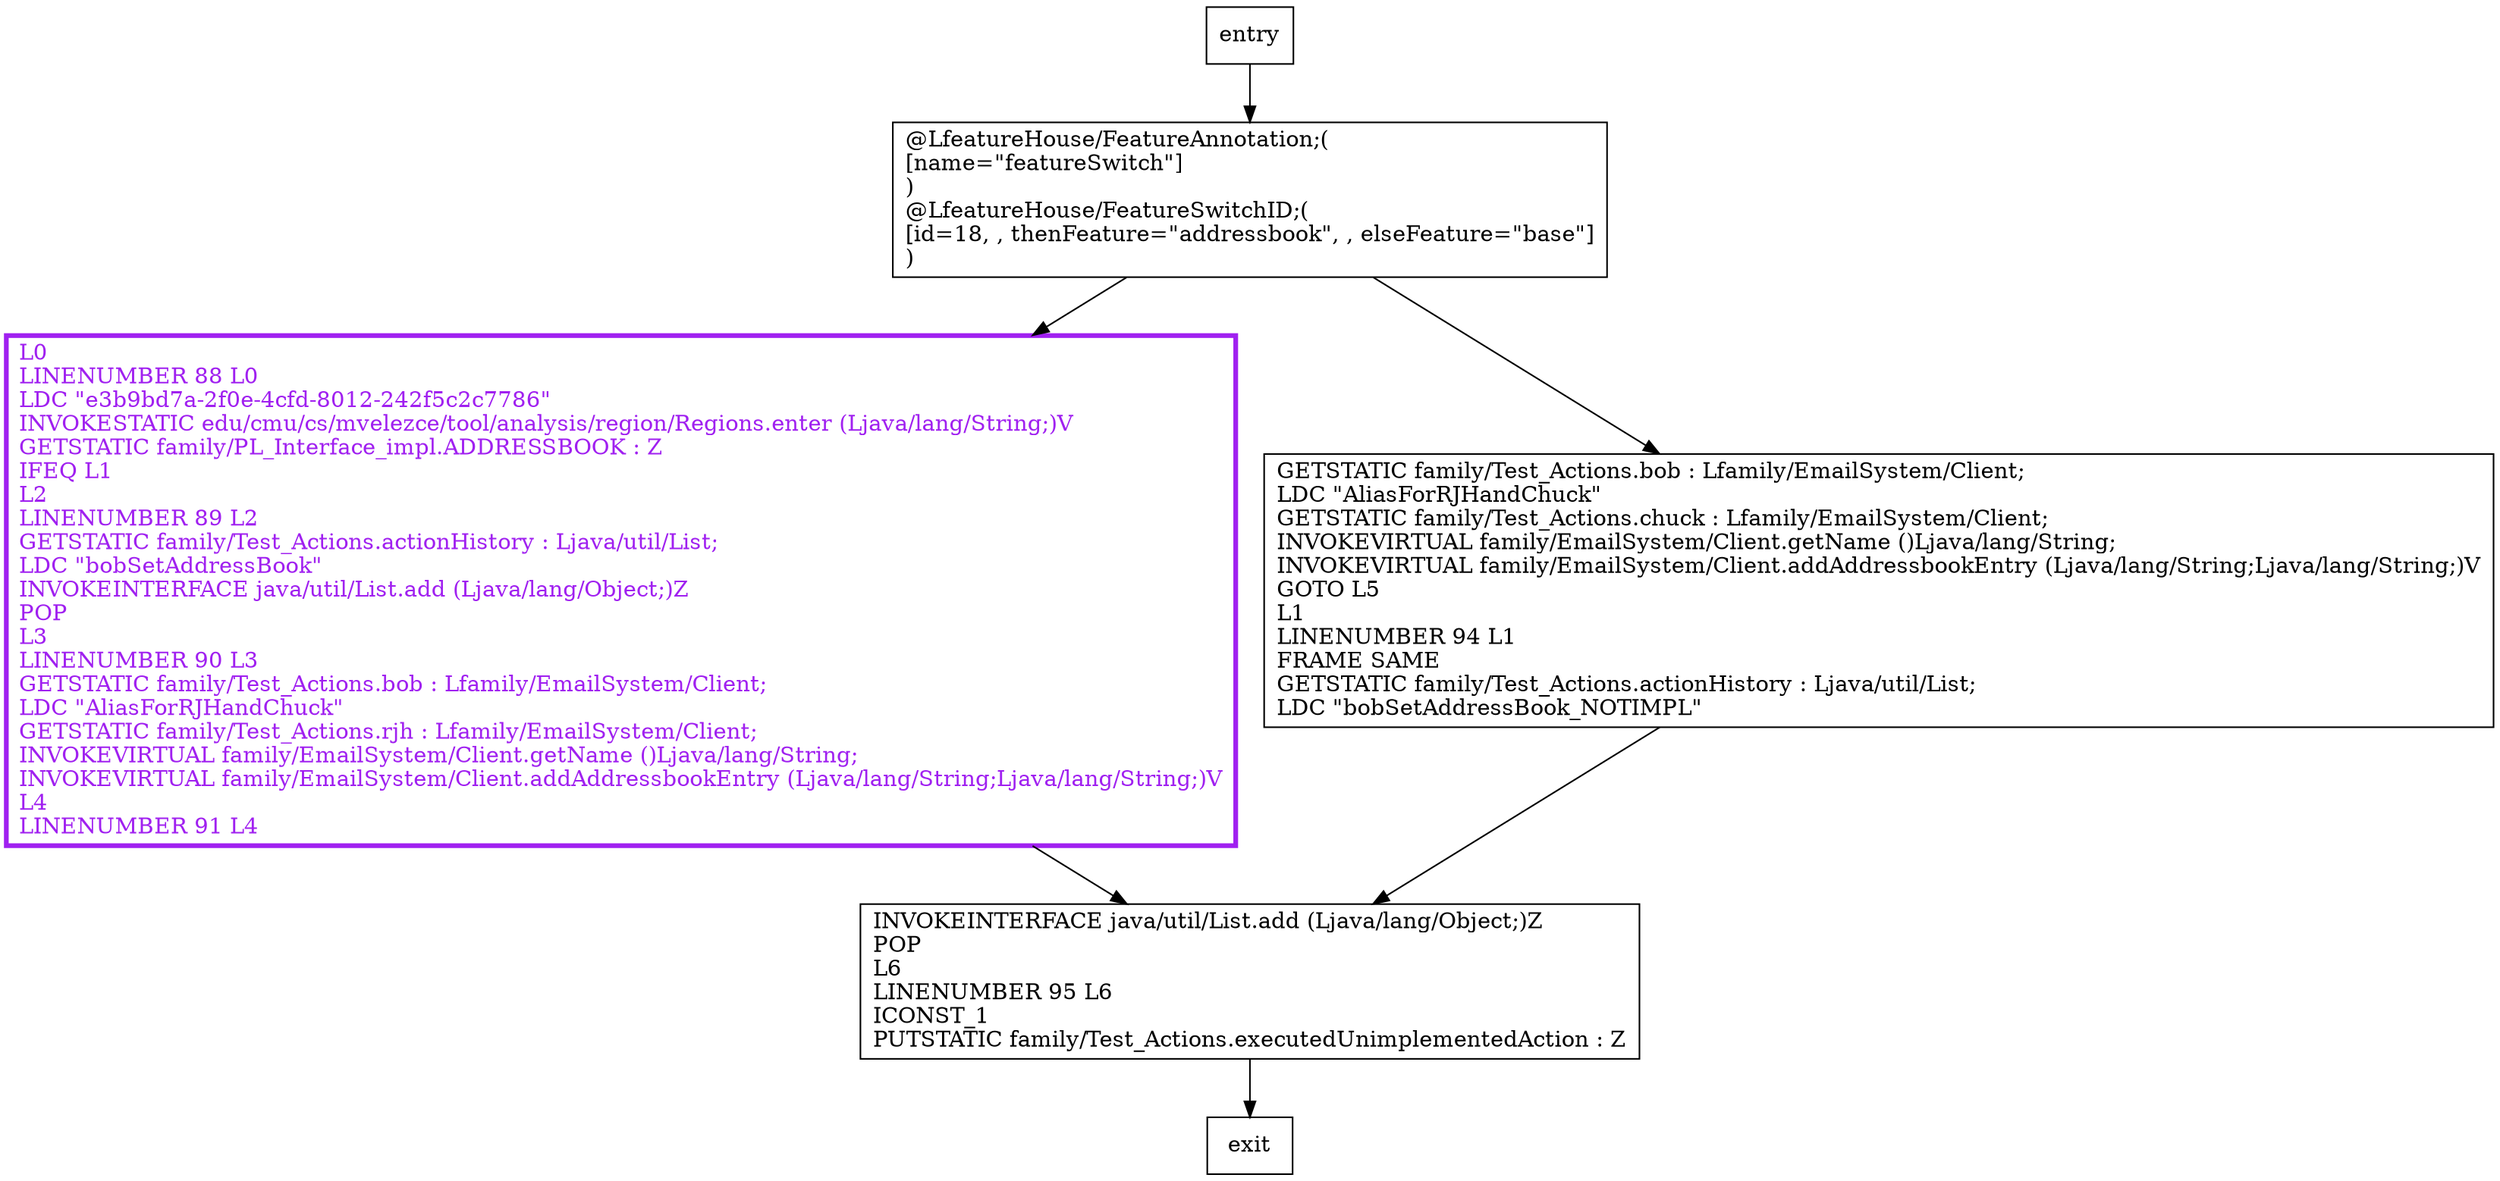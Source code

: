 digraph bobSetAddressBook {
node [shape=record];
818618939 [label="L0\lLINENUMBER 88 L0\lLDC \"e3b9bd7a-2f0e-4cfd-8012-242f5c2c7786\"\lINVOKESTATIC edu/cmu/cs/mvelezce/tool/analysis/region/Regions.enter (Ljava/lang/String;)V\lGETSTATIC family/PL_Interface_impl.ADDRESSBOOK : Z\lIFEQ L1\lL2\lLINENUMBER 89 L2\lGETSTATIC family/Test_Actions.actionHistory : Ljava/util/List;\lLDC \"bobSetAddressBook\"\lINVOKEINTERFACE java/util/List.add (Ljava/lang/Object;)Z\lPOP\lL3\lLINENUMBER 90 L3\lGETSTATIC family/Test_Actions.bob : Lfamily/EmailSystem/Client;\lLDC \"AliasForRJHandChuck\"\lGETSTATIC family/Test_Actions.rjh : Lfamily/EmailSystem/Client;\lINVOKEVIRTUAL family/EmailSystem/Client.getName ()Ljava/lang/String;\lINVOKEVIRTUAL family/EmailSystem/Client.addAddressbookEntry (Ljava/lang/String;Ljava/lang/String;)V\lL4\lLINENUMBER 91 L4\l"];
1980783296 [label="@LfeatureHouse/FeatureAnnotation;(\l[name=\"featureSwitch\"]\l)\l@LfeatureHouse/FeatureSwitchID;(\l[id=18, , thenFeature=\"addressbook\", , elseFeature=\"base\"]\l)\l"];
617662116 [label="INVOKEINTERFACE java/util/List.add (Ljava/lang/Object;)Z\lPOP\lL6\lLINENUMBER 95 L6\lICONST_1\lPUTSTATIC family/Test_Actions.executedUnimplementedAction : Z\l"];
906341142 [label="GETSTATIC family/Test_Actions.bob : Lfamily/EmailSystem/Client;\lLDC \"AliasForRJHandChuck\"\lGETSTATIC family/Test_Actions.chuck : Lfamily/EmailSystem/Client;\lINVOKEVIRTUAL family/EmailSystem/Client.getName ()Ljava/lang/String;\lINVOKEVIRTUAL family/EmailSystem/Client.addAddressbookEntry (Ljava/lang/String;Ljava/lang/String;)V\lGOTO L5\lL1\lLINENUMBER 94 L1\lFRAME SAME\lGETSTATIC family/Test_Actions.actionHistory : Ljava/util/List;\lLDC \"bobSetAddressBook_NOTIMPL\"\l"];
entry;
exit;
818618939 -> 617662116;
entry -> 1980783296;
1980783296 -> 818618939;
1980783296 -> 906341142;
617662116 -> exit;
906341142 -> 617662116;
818618939[fontcolor="purple", penwidth=3, color="purple"];
}
